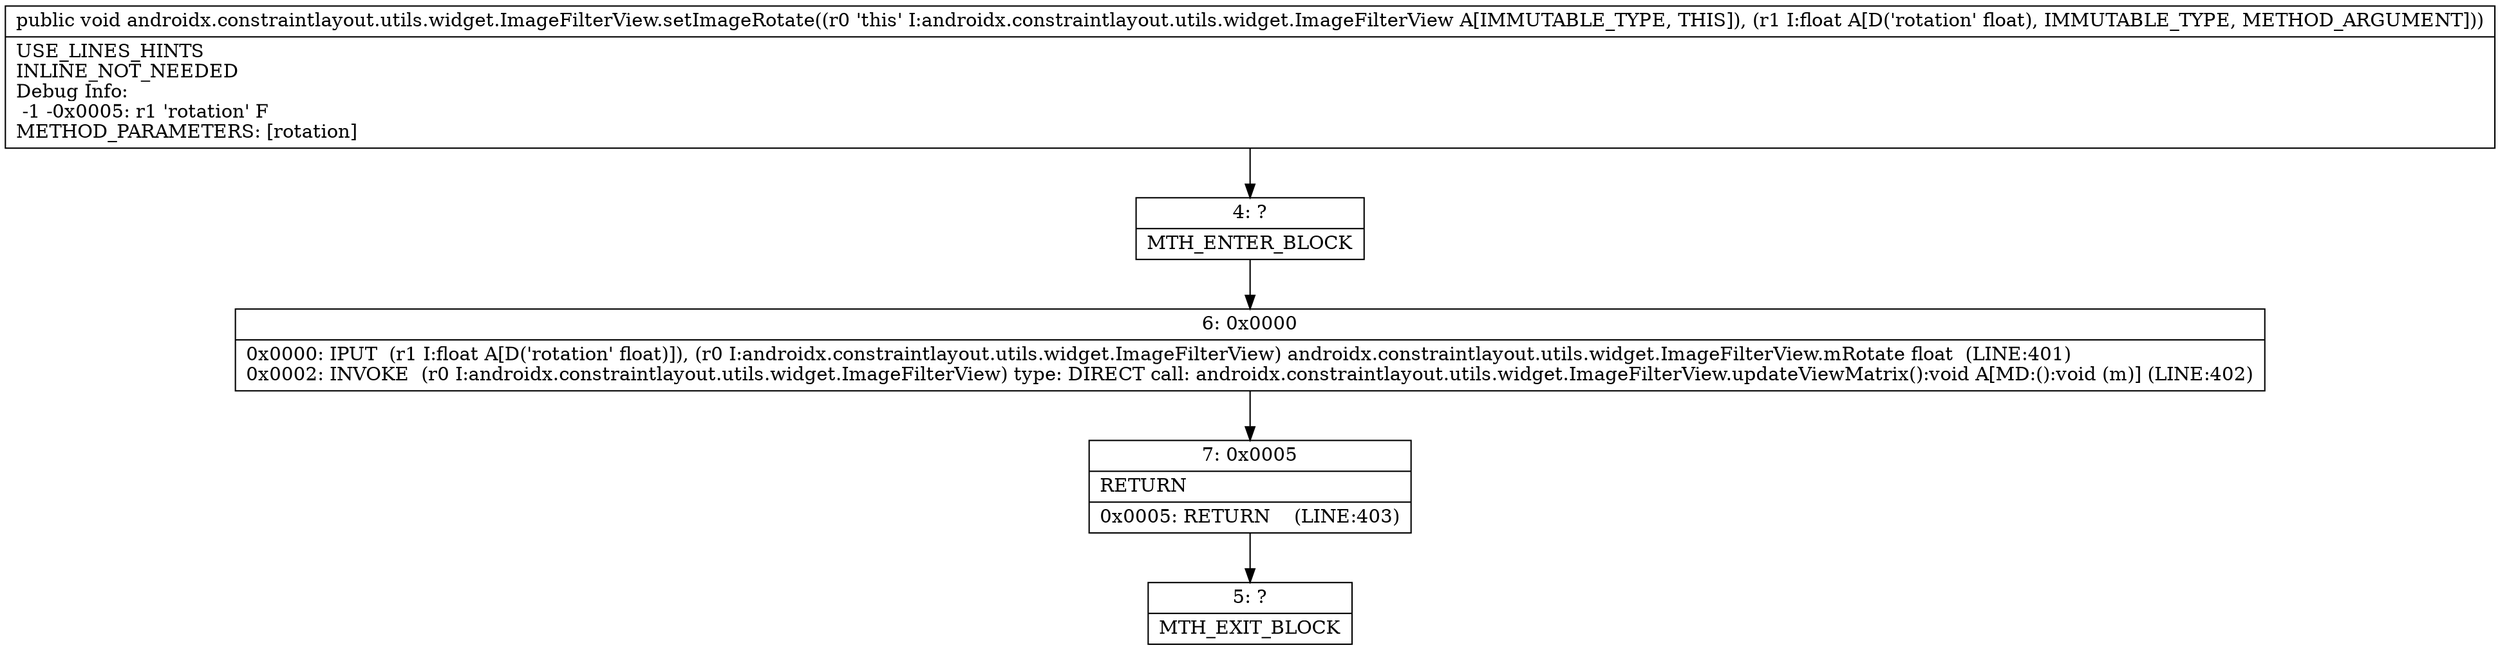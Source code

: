 digraph "CFG forandroidx.constraintlayout.utils.widget.ImageFilterView.setImageRotate(F)V" {
Node_4 [shape=record,label="{4\:\ ?|MTH_ENTER_BLOCK\l}"];
Node_6 [shape=record,label="{6\:\ 0x0000|0x0000: IPUT  (r1 I:float A[D('rotation' float)]), (r0 I:androidx.constraintlayout.utils.widget.ImageFilterView) androidx.constraintlayout.utils.widget.ImageFilterView.mRotate float  (LINE:401)\l0x0002: INVOKE  (r0 I:androidx.constraintlayout.utils.widget.ImageFilterView) type: DIRECT call: androidx.constraintlayout.utils.widget.ImageFilterView.updateViewMatrix():void A[MD:():void (m)] (LINE:402)\l}"];
Node_7 [shape=record,label="{7\:\ 0x0005|RETURN\l|0x0005: RETURN    (LINE:403)\l}"];
Node_5 [shape=record,label="{5\:\ ?|MTH_EXIT_BLOCK\l}"];
MethodNode[shape=record,label="{public void androidx.constraintlayout.utils.widget.ImageFilterView.setImageRotate((r0 'this' I:androidx.constraintlayout.utils.widget.ImageFilterView A[IMMUTABLE_TYPE, THIS]), (r1 I:float A[D('rotation' float), IMMUTABLE_TYPE, METHOD_ARGUMENT]))  | USE_LINES_HINTS\lINLINE_NOT_NEEDED\lDebug Info:\l  \-1 \-0x0005: r1 'rotation' F\lMETHOD_PARAMETERS: [rotation]\l}"];
MethodNode -> Node_4;Node_4 -> Node_6;
Node_6 -> Node_7;
Node_7 -> Node_5;
}

